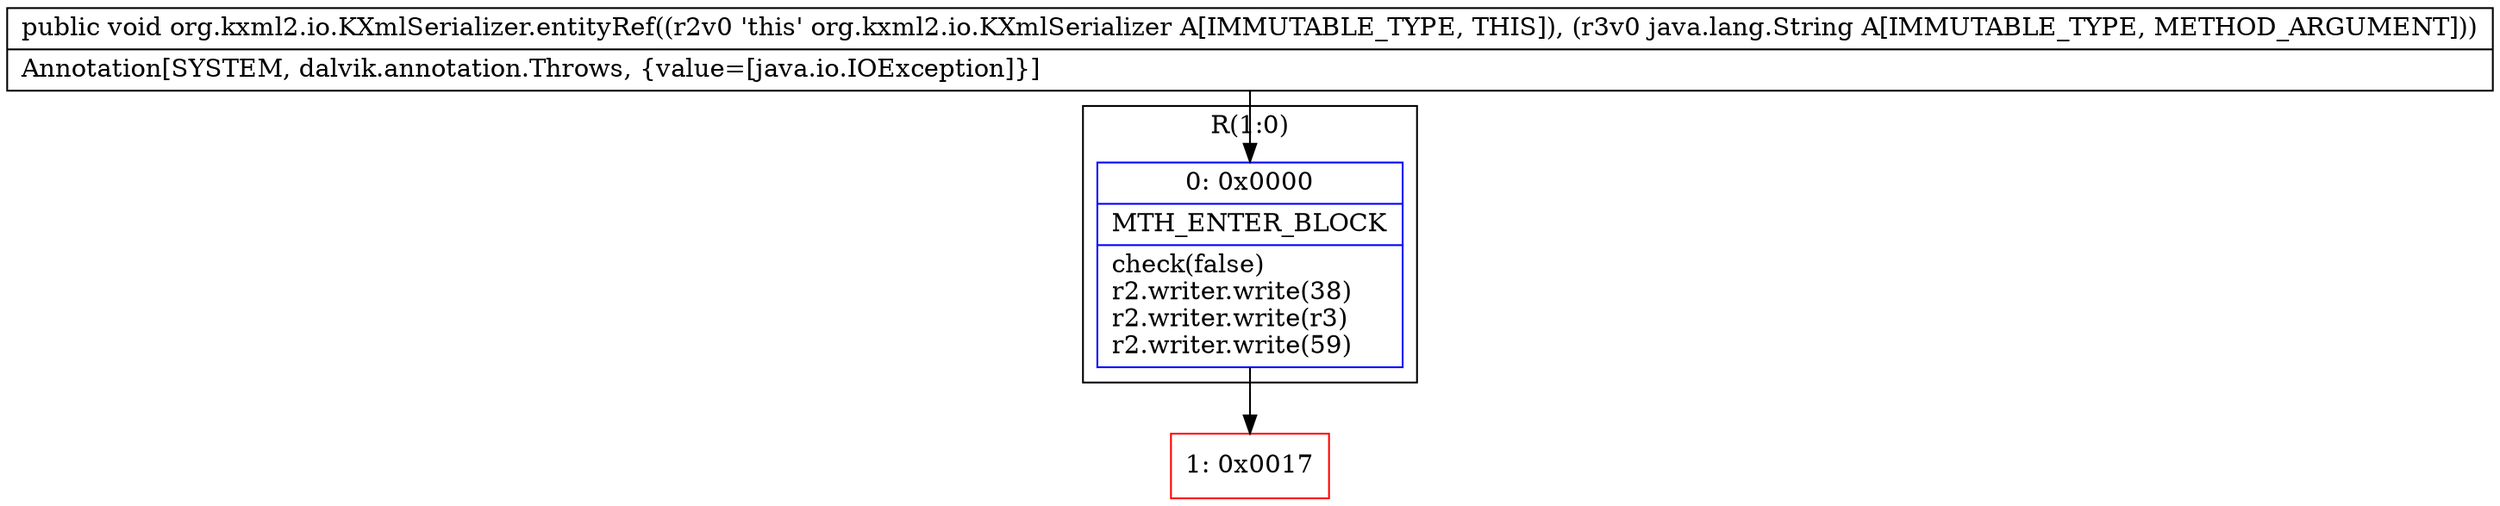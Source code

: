 digraph "CFG fororg.kxml2.io.KXmlSerializer.entityRef(Ljava\/lang\/String;)V" {
subgraph cluster_Region_1290591360 {
label = "R(1:0)";
node [shape=record,color=blue];
Node_0 [shape=record,label="{0\:\ 0x0000|MTH_ENTER_BLOCK\l|check(false)\lr2.writer.write(38)\lr2.writer.write(r3)\lr2.writer.write(59)\l}"];
}
Node_1 [shape=record,color=red,label="{1\:\ 0x0017}"];
MethodNode[shape=record,label="{public void org.kxml2.io.KXmlSerializer.entityRef((r2v0 'this' org.kxml2.io.KXmlSerializer A[IMMUTABLE_TYPE, THIS]), (r3v0 java.lang.String A[IMMUTABLE_TYPE, METHOD_ARGUMENT]))  | Annotation[SYSTEM, dalvik.annotation.Throws, \{value=[java.io.IOException]\}]\l}"];
MethodNode -> Node_0;
Node_0 -> Node_1;
}

